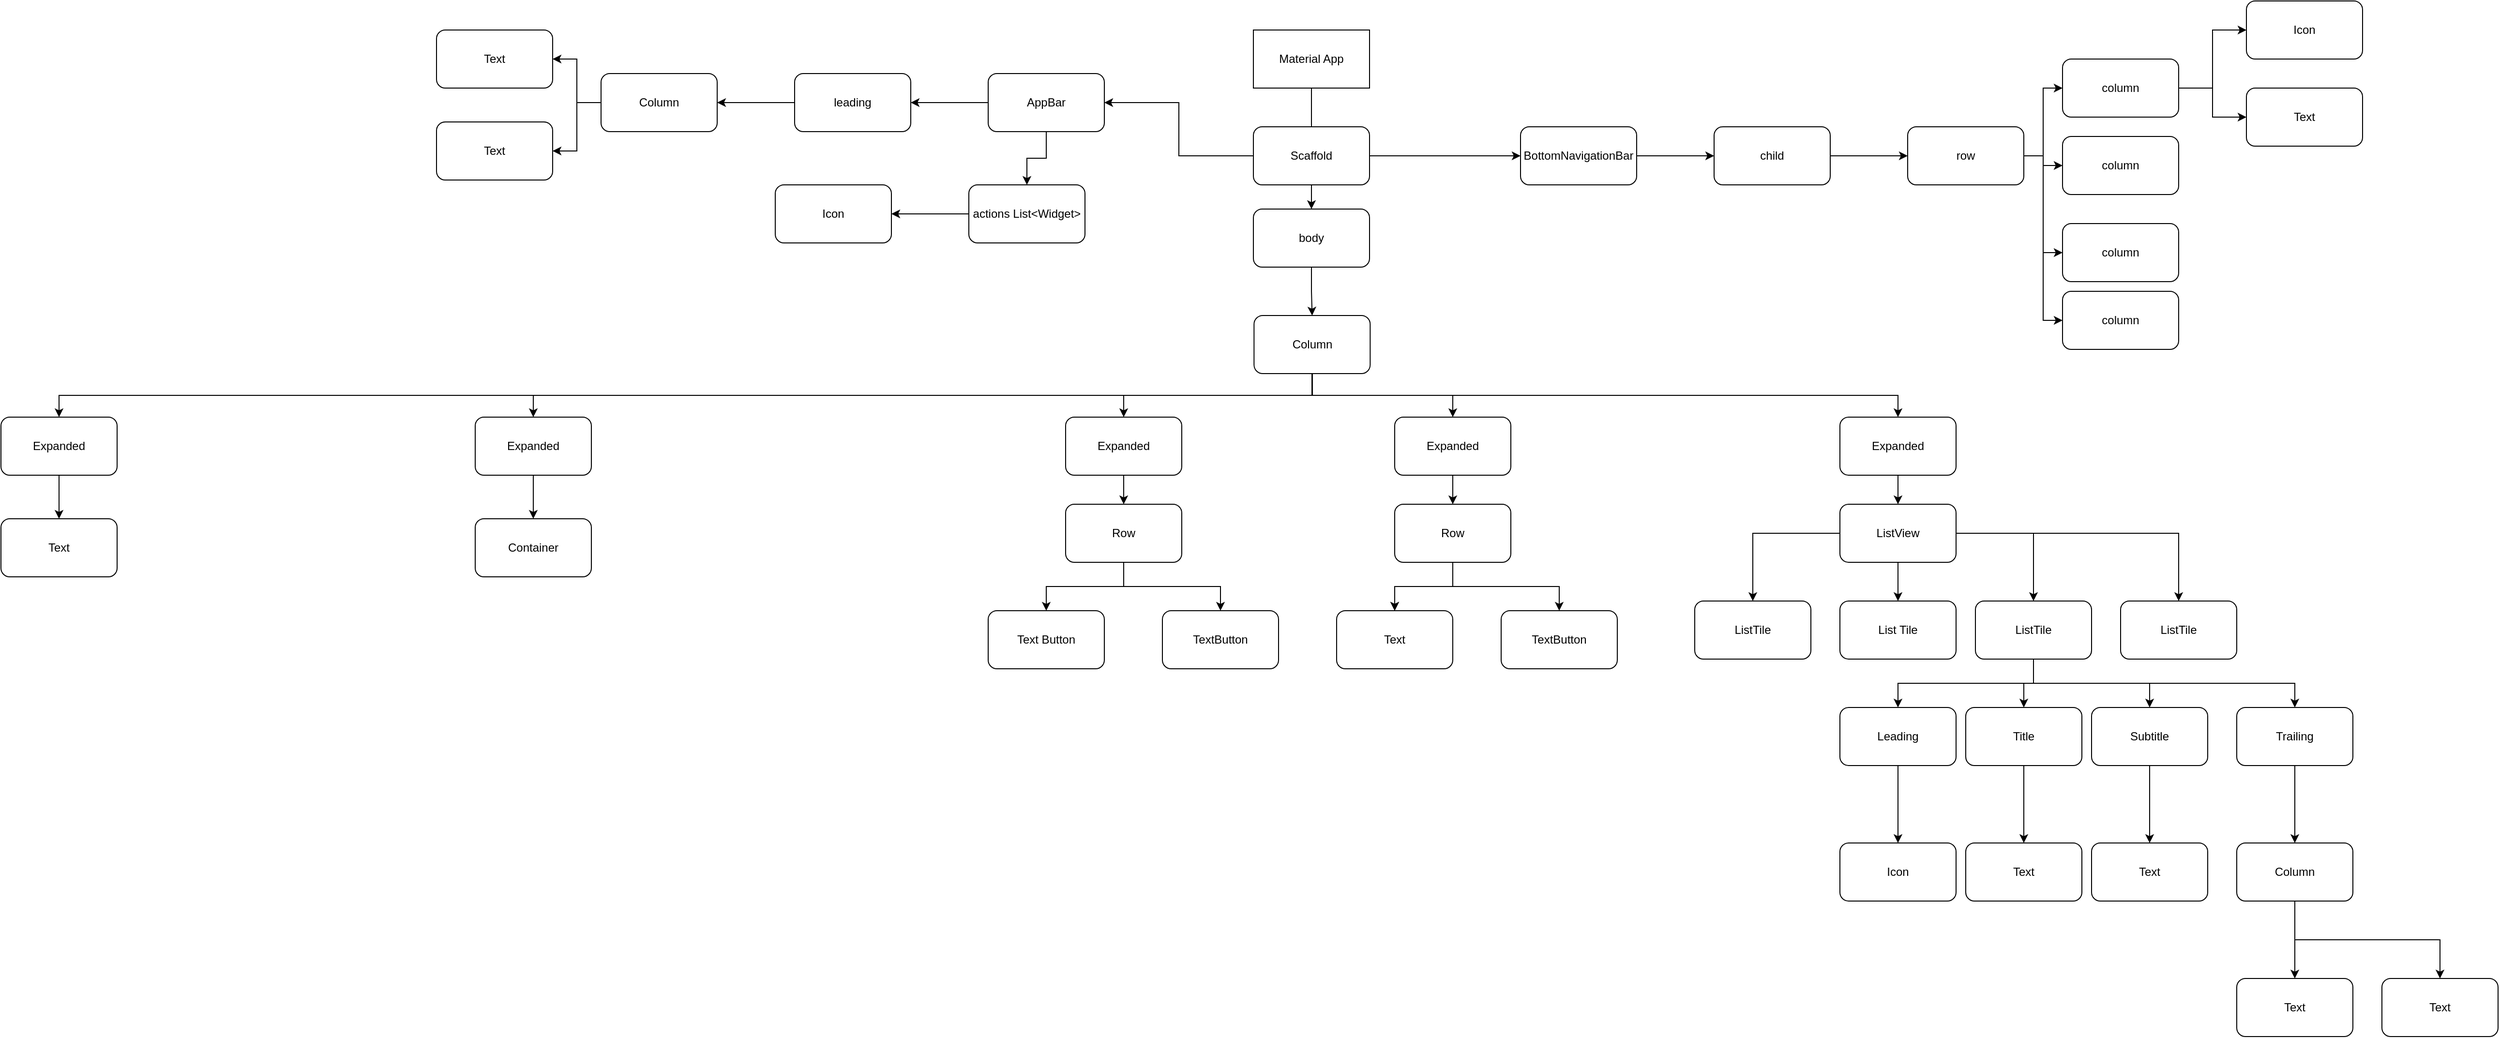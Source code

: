 <mxfile version="14.2.4" type="github">
  <diagram id="XXNjCRcLNOs-_Oih-5JJ" name="Page-1">
    <mxGraphModel dx="3550" dy="2186" grid="1" gridSize="10" guides="1" tooltips="1" connect="1" arrows="1" fold="1" page="1" pageScale="1" pageWidth="1654" pageHeight="1169" math="0" shadow="0">
      <root>
        <mxCell id="0" />
        <mxCell id="1" parent="0" />
        <mxCell id="fsW5h7MfF_Gdu7eXSSQo-9" style="edgeStyle=orthogonalEdgeStyle;rounded=0;orthogonalLoop=1;jettySize=auto;html=1;exitX=0;exitY=0.5;exitDx=0;exitDy=0;entryX=1;entryY=0.5;entryDx=0;entryDy=0;" edge="1" parent="1" source="fsW5h7MfF_Gdu7eXSSQo-3" target="fsW5h7MfF_Gdu7eXSSQo-6">
          <mxGeometry relative="1" as="geometry" />
        </mxCell>
        <mxCell id="fsW5h7MfF_Gdu7eXSSQo-11" style="edgeStyle=orthogonalEdgeStyle;rounded=0;orthogonalLoop=1;jettySize=auto;html=1;exitX=0.5;exitY=1;exitDx=0;exitDy=0;" edge="1" parent="1" source="fsW5h7MfF_Gdu7eXSSQo-3" target="fsW5h7MfF_Gdu7eXSSQo-10">
          <mxGeometry relative="1" as="geometry" />
        </mxCell>
        <mxCell id="fsW5h7MfF_Gdu7eXSSQo-13" style="edgeStyle=orthogonalEdgeStyle;rounded=0;orthogonalLoop=1;jettySize=auto;html=1;exitX=1;exitY=0.5;exitDx=0;exitDy=0;entryX=0;entryY=0.5;entryDx=0;entryDy=0;" edge="1" parent="1" source="fsW5h7MfF_Gdu7eXSSQo-3" target="fsW5h7MfF_Gdu7eXSSQo-14">
          <mxGeometry relative="1" as="geometry">
            <mxPoint x="1130" y="250" as="targetPoint" />
          </mxGeometry>
        </mxCell>
        <mxCell id="fsW5h7MfF_Gdu7eXSSQo-3" value="Scaffold" style="rounded=1;whiteSpace=wrap;html=1;" vertex="1" parent="1">
          <mxGeometry x="854" y="120" width="120" height="60" as="geometry" />
        </mxCell>
        <mxCell id="fsW5h7MfF_Gdu7eXSSQo-4" value="" style="endArrow=none;html=1;exitX=0.5;exitY=0;exitDx=0;exitDy=0;entryX=0.5;entryY=1;entryDx=0;entryDy=0;" edge="1" parent="1" source="fsW5h7MfF_Gdu7eXSSQo-3">
          <mxGeometry width="50" height="50" relative="1" as="geometry">
            <mxPoint x="894" y="70" as="sourcePoint" />
            <mxPoint x="914" y="80" as="targetPoint" />
          </mxGeometry>
        </mxCell>
        <mxCell id="fsW5h7MfF_Gdu7eXSSQo-5" value="Material App" style="rounded=0;whiteSpace=wrap;html=1;" vertex="1" parent="1">
          <mxGeometry x="854" y="20" width="120" height="60" as="geometry" />
        </mxCell>
        <mxCell id="fsW5h7MfF_Gdu7eXSSQo-96" value="" style="edgeStyle=orthogonalEdgeStyle;rounded=0;orthogonalLoop=1;jettySize=auto;html=1;" edge="1" parent="1" source="fsW5h7MfF_Gdu7eXSSQo-6" target="fsW5h7MfF_Gdu7eXSSQo-95">
          <mxGeometry relative="1" as="geometry" />
        </mxCell>
        <mxCell id="fsW5h7MfF_Gdu7eXSSQo-103" style="edgeStyle=orthogonalEdgeStyle;rounded=0;orthogonalLoop=1;jettySize=auto;html=1;exitX=0.5;exitY=1;exitDx=0;exitDy=0;" edge="1" parent="1" source="fsW5h7MfF_Gdu7eXSSQo-6" target="fsW5h7MfF_Gdu7eXSSQo-104">
          <mxGeometry relative="1" as="geometry">
            <mxPoint x="620" y="210" as="targetPoint" />
          </mxGeometry>
        </mxCell>
        <mxCell id="fsW5h7MfF_Gdu7eXSSQo-6" value="AppBar" style="rounded=1;whiteSpace=wrap;html=1;" vertex="1" parent="1">
          <mxGeometry x="580" y="65" width="120" height="60" as="geometry" />
        </mxCell>
        <mxCell id="fsW5h7MfF_Gdu7eXSSQo-15" style="edgeStyle=orthogonalEdgeStyle;rounded=0;orthogonalLoop=1;jettySize=auto;html=1;exitX=0.5;exitY=1;exitDx=0;exitDy=0;" edge="1" parent="1" source="fsW5h7MfF_Gdu7eXSSQo-10" target="fsW5h7MfF_Gdu7eXSSQo-16">
          <mxGeometry relative="1" as="geometry">
            <mxPoint x="914.667" y="345" as="targetPoint" />
          </mxGeometry>
        </mxCell>
        <mxCell id="fsW5h7MfF_Gdu7eXSSQo-10" value="body" style="rounded=1;whiteSpace=wrap;html=1;" vertex="1" parent="1">
          <mxGeometry x="854" y="205" width="120" height="60" as="geometry" />
        </mxCell>
        <mxCell id="fsW5h7MfF_Gdu7eXSSQo-80" value="" style="edgeStyle=orthogonalEdgeStyle;rounded=0;orthogonalLoop=1;jettySize=auto;html=1;" edge="1" parent="1" source="fsW5h7MfF_Gdu7eXSSQo-14" target="fsW5h7MfF_Gdu7eXSSQo-79">
          <mxGeometry relative="1" as="geometry" />
        </mxCell>
        <mxCell id="fsW5h7MfF_Gdu7eXSSQo-14" value="BottomNavigationBar" style="rounded=1;whiteSpace=wrap;html=1;" vertex="1" parent="1">
          <mxGeometry x="1130" y="120" width="120" height="60" as="geometry" />
        </mxCell>
        <mxCell id="fsW5h7MfF_Gdu7eXSSQo-18" value="" style="edgeStyle=orthogonalEdgeStyle;rounded=0;orthogonalLoop=1;jettySize=auto;html=1;exitX=0.5;exitY=1;exitDx=0;exitDy=0;" edge="1" parent="1" source="fsW5h7MfF_Gdu7eXSSQo-16" target="fsW5h7MfF_Gdu7eXSSQo-17">
          <mxGeometry relative="1" as="geometry" />
        </mxCell>
        <mxCell id="fsW5h7MfF_Gdu7eXSSQo-22" value="" style="edgeStyle=orthogonalEdgeStyle;rounded=0;orthogonalLoop=1;jettySize=auto;html=1;exitX=0.5;exitY=1;exitDx=0;exitDy=0;" edge="1" parent="1" source="fsW5h7MfF_Gdu7eXSSQo-16" target="fsW5h7MfF_Gdu7eXSSQo-21">
          <mxGeometry relative="1" as="geometry" />
        </mxCell>
        <mxCell id="fsW5h7MfF_Gdu7eXSSQo-26" value="" style="edgeStyle=orthogonalEdgeStyle;rounded=0;orthogonalLoop=1;jettySize=auto;html=1;exitX=0.5;exitY=1;exitDx=0;exitDy=0;" edge="1" parent="1" source="fsW5h7MfF_Gdu7eXSSQo-16" target="fsW5h7MfF_Gdu7eXSSQo-25">
          <mxGeometry relative="1" as="geometry" />
        </mxCell>
        <mxCell id="fsW5h7MfF_Gdu7eXSSQo-36" value="" style="edgeStyle=orthogonalEdgeStyle;rounded=0;orthogonalLoop=1;jettySize=auto;html=1;exitX=0.5;exitY=1;exitDx=0;exitDy=0;" edge="1" parent="1" source="fsW5h7MfF_Gdu7eXSSQo-16" target="fsW5h7MfF_Gdu7eXSSQo-35">
          <mxGeometry relative="1" as="geometry" />
        </mxCell>
        <mxCell id="fsW5h7MfF_Gdu7eXSSQo-44" style="edgeStyle=orthogonalEdgeStyle;rounded=0;orthogonalLoop=1;jettySize=auto;html=1;exitX=0.5;exitY=1;exitDx=0;exitDy=0;" edge="1" parent="1" source="fsW5h7MfF_Gdu7eXSSQo-16" target="fsW5h7MfF_Gdu7eXSSQo-45">
          <mxGeometry relative="1" as="geometry">
            <mxPoint x="1340" y="420" as="targetPoint" />
          </mxGeometry>
        </mxCell>
        <mxCell id="fsW5h7MfF_Gdu7eXSSQo-16" value="Column" style="rounded=1;whiteSpace=wrap;html=1;" vertex="1" parent="1">
          <mxGeometry x="854.667" y="315" width="120" height="60" as="geometry" />
        </mxCell>
        <mxCell id="fsW5h7MfF_Gdu7eXSSQo-20" value="" style="edgeStyle=orthogonalEdgeStyle;rounded=0;orthogonalLoop=1;jettySize=auto;html=1;exitX=0.5;exitY=1;exitDx=0;exitDy=0;" edge="1" parent="1" source="fsW5h7MfF_Gdu7eXSSQo-17" target="fsW5h7MfF_Gdu7eXSSQo-19">
          <mxGeometry relative="1" as="geometry" />
        </mxCell>
        <mxCell id="fsW5h7MfF_Gdu7eXSSQo-17" value="Expanded" style="whiteSpace=wrap;html=1;rounded=1;" vertex="1" parent="1">
          <mxGeometry x="-440.003" y="420" width="120" height="60" as="geometry" />
        </mxCell>
        <mxCell id="fsW5h7MfF_Gdu7eXSSQo-19" value="Text" style="whiteSpace=wrap;html=1;rounded=1;" vertex="1" parent="1">
          <mxGeometry x="-440.003" y="525" width="120" height="60" as="geometry" />
        </mxCell>
        <mxCell id="fsW5h7MfF_Gdu7eXSSQo-24" value="" style="edgeStyle=orthogonalEdgeStyle;rounded=0;orthogonalLoop=1;jettySize=auto;html=1;" edge="1" parent="1" source="fsW5h7MfF_Gdu7eXSSQo-21" target="fsW5h7MfF_Gdu7eXSSQo-23">
          <mxGeometry relative="1" as="geometry" />
        </mxCell>
        <mxCell id="fsW5h7MfF_Gdu7eXSSQo-21" value="&lt;div&gt;Expanded&lt;/div&gt;" style="rounded=1;whiteSpace=wrap;html=1;" vertex="1" parent="1">
          <mxGeometry x="49.997" y="420" width="120" height="60" as="geometry" />
        </mxCell>
        <mxCell id="fsW5h7MfF_Gdu7eXSSQo-23" value="Container" style="rounded=1;whiteSpace=wrap;html=1;" vertex="1" parent="1">
          <mxGeometry x="49.997" y="525" width="120" height="60" as="geometry" />
        </mxCell>
        <mxCell id="fsW5h7MfF_Gdu7eXSSQo-28" value="" style="edgeStyle=orthogonalEdgeStyle;rounded=0;orthogonalLoop=1;jettySize=auto;html=1;exitX=0.5;exitY=1;exitDx=0;exitDy=0;" edge="1" parent="1" source="fsW5h7MfF_Gdu7eXSSQo-25" target="fsW5h7MfF_Gdu7eXSSQo-27">
          <mxGeometry relative="1" as="geometry" />
        </mxCell>
        <mxCell id="fsW5h7MfF_Gdu7eXSSQo-25" value="&lt;div&gt;Expanded&lt;/div&gt;" style="whiteSpace=wrap;html=1;rounded=1;" vertex="1" parent="1">
          <mxGeometry x="659.997" y="420" width="120" height="60" as="geometry" />
        </mxCell>
        <mxCell id="fsW5h7MfF_Gdu7eXSSQo-30" value="" style="edgeStyle=orthogonalEdgeStyle;rounded=0;orthogonalLoop=1;jettySize=auto;html=1;" edge="1" parent="1" source="fsW5h7MfF_Gdu7eXSSQo-27" target="fsW5h7MfF_Gdu7eXSSQo-29">
          <mxGeometry relative="1" as="geometry" />
        </mxCell>
        <mxCell id="fsW5h7MfF_Gdu7eXSSQo-32" value="" style="edgeStyle=orthogonalEdgeStyle;rounded=0;orthogonalLoop=1;jettySize=auto;html=1;" edge="1" parent="1" source="fsW5h7MfF_Gdu7eXSSQo-27" target="fsW5h7MfF_Gdu7eXSSQo-31">
          <mxGeometry relative="1" as="geometry" />
        </mxCell>
        <mxCell id="fsW5h7MfF_Gdu7eXSSQo-27" value="Row" style="whiteSpace=wrap;html=1;rounded=1;" vertex="1" parent="1">
          <mxGeometry x="659.997" y="510" width="120" height="60" as="geometry" />
        </mxCell>
        <mxCell id="fsW5h7MfF_Gdu7eXSSQo-29" value="Text Button" style="whiteSpace=wrap;html=1;rounded=1;" vertex="1" parent="1">
          <mxGeometry x="579.997" y="620" width="120" height="60" as="geometry" />
        </mxCell>
        <mxCell id="fsW5h7MfF_Gdu7eXSSQo-31" value="TextButton" style="whiteSpace=wrap;html=1;rounded=1;" vertex="1" parent="1">
          <mxGeometry x="759.997" y="620" width="120" height="60" as="geometry" />
        </mxCell>
        <mxCell id="fsW5h7MfF_Gdu7eXSSQo-38" value="" style="edgeStyle=orthogonalEdgeStyle;rounded=0;orthogonalLoop=1;jettySize=auto;html=1;" edge="1" parent="1" source="fsW5h7MfF_Gdu7eXSSQo-35" target="fsW5h7MfF_Gdu7eXSSQo-37">
          <mxGeometry relative="1" as="geometry" />
        </mxCell>
        <mxCell id="fsW5h7MfF_Gdu7eXSSQo-35" value="Expanded" style="whiteSpace=wrap;html=1;rounded=1;" vertex="1" parent="1">
          <mxGeometry x="999.997" y="420" width="120" height="60" as="geometry" />
        </mxCell>
        <mxCell id="fsW5h7MfF_Gdu7eXSSQo-40" value="" style="edgeStyle=orthogonalEdgeStyle;rounded=0;orthogonalLoop=1;jettySize=auto;html=1;" edge="1" parent="1" source="fsW5h7MfF_Gdu7eXSSQo-37" target="fsW5h7MfF_Gdu7eXSSQo-39">
          <mxGeometry relative="1" as="geometry" />
        </mxCell>
        <mxCell id="fsW5h7MfF_Gdu7eXSSQo-41" value="" style="edgeStyle=orthogonalEdgeStyle;rounded=0;orthogonalLoop=1;jettySize=auto;html=1;" edge="1" parent="1" source="fsW5h7MfF_Gdu7eXSSQo-37" target="fsW5h7MfF_Gdu7eXSSQo-39">
          <mxGeometry relative="1" as="geometry" />
        </mxCell>
        <mxCell id="fsW5h7MfF_Gdu7eXSSQo-43" style="edgeStyle=orthogonalEdgeStyle;rounded=0;orthogonalLoop=1;jettySize=auto;html=1;exitX=0.5;exitY=1;exitDx=0;exitDy=0;entryX=0.5;entryY=0;entryDx=0;entryDy=0;" edge="1" parent="1" source="fsW5h7MfF_Gdu7eXSSQo-37" target="fsW5h7MfF_Gdu7eXSSQo-42">
          <mxGeometry relative="1" as="geometry" />
        </mxCell>
        <mxCell id="fsW5h7MfF_Gdu7eXSSQo-37" value="&lt;div&gt;Row&lt;/div&gt;" style="whiteSpace=wrap;html=1;rounded=1;" vertex="1" parent="1">
          <mxGeometry x="999.997" y="510" width="120" height="60" as="geometry" />
        </mxCell>
        <mxCell id="fsW5h7MfF_Gdu7eXSSQo-39" value="Text" style="whiteSpace=wrap;html=1;rounded=1;" vertex="1" parent="1">
          <mxGeometry x="939.997" y="620" width="120" height="60" as="geometry" />
        </mxCell>
        <mxCell id="fsW5h7MfF_Gdu7eXSSQo-42" value="TextButton" style="whiteSpace=wrap;html=1;rounded=1;" vertex="1" parent="1">
          <mxGeometry x="1109.997" y="620" width="120" height="60" as="geometry" />
        </mxCell>
        <mxCell id="fsW5h7MfF_Gdu7eXSSQo-47" value="" style="edgeStyle=orthogonalEdgeStyle;rounded=0;orthogonalLoop=1;jettySize=auto;html=1;" edge="1" parent="1" source="fsW5h7MfF_Gdu7eXSSQo-45" target="fsW5h7MfF_Gdu7eXSSQo-46">
          <mxGeometry relative="1" as="geometry" />
        </mxCell>
        <mxCell id="fsW5h7MfF_Gdu7eXSSQo-45" value="&lt;div&gt;Expanded&lt;/div&gt;" style="rounded=1;whiteSpace=wrap;html=1;" vertex="1" parent="1">
          <mxGeometry x="1460" y="420" width="120" height="60" as="geometry" />
        </mxCell>
        <mxCell id="fsW5h7MfF_Gdu7eXSSQo-49" value="" style="edgeStyle=orthogonalEdgeStyle;rounded=0;orthogonalLoop=1;jettySize=auto;html=1;" edge="1" parent="1" source="fsW5h7MfF_Gdu7eXSSQo-46" target="fsW5h7MfF_Gdu7eXSSQo-48">
          <mxGeometry relative="1" as="geometry" />
        </mxCell>
        <mxCell id="fsW5h7MfF_Gdu7eXSSQo-51" value="" style="edgeStyle=orthogonalEdgeStyle;rounded=0;orthogonalLoop=1;jettySize=auto;html=1;" edge="1" parent="1" source="fsW5h7MfF_Gdu7eXSSQo-46" target="fsW5h7MfF_Gdu7eXSSQo-50">
          <mxGeometry relative="1" as="geometry" />
        </mxCell>
        <mxCell id="fsW5h7MfF_Gdu7eXSSQo-53" value="" style="edgeStyle=orthogonalEdgeStyle;rounded=0;orthogonalLoop=1;jettySize=auto;html=1;" edge="1" parent="1" source="fsW5h7MfF_Gdu7eXSSQo-46" target="fsW5h7MfF_Gdu7eXSSQo-52">
          <mxGeometry relative="1" as="geometry" />
        </mxCell>
        <mxCell id="fsW5h7MfF_Gdu7eXSSQo-55" style="edgeStyle=orthogonalEdgeStyle;rounded=0;orthogonalLoop=1;jettySize=auto;html=1;exitX=1;exitY=0.5;exitDx=0;exitDy=0;entryX=0.5;entryY=0;entryDx=0;entryDy=0;" edge="1" parent="1" source="fsW5h7MfF_Gdu7eXSSQo-46" target="fsW5h7MfF_Gdu7eXSSQo-54">
          <mxGeometry relative="1" as="geometry" />
        </mxCell>
        <mxCell id="fsW5h7MfF_Gdu7eXSSQo-46" value="ListView" style="whiteSpace=wrap;html=1;rounded=1;" vertex="1" parent="1">
          <mxGeometry x="1460" y="510" width="120" height="60" as="geometry" />
        </mxCell>
        <mxCell id="fsW5h7MfF_Gdu7eXSSQo-48" value="ListTile" style="whiteSpace=wrap;html=1;rounded=1;" vertex="1" parent="1">
          <mxGeometry x="1310" y="610" width="120" height="60" as="geometry" />
        </mxCell>
        <mxCell id="fsW5h7MfF_Gdu7eXSSQo-50" value="List Tile" style="whiteSpace=wrap;html=1;rounded=1;" vertex="1" parent="1">
          <mxGeometry x="1460" y="610" width="120" height="60" as="geometry" />
        </mxCell>
        <mxCell id="fsW5h7MfF_Gdu7eXSSQo-59" value="" style="edgeStyle=orthogonalEdgeStyle;rounded=0;orthogonalLoop=1;jettySize=auto;html=1;exitX=0.5;exitY=1;exitDx=0;exitDy=0;" edge="1" parent="1" source="fsW5h7MfF_Gdu7eXSSQo-52" target="fsW5h7MfF_Gdu7eXSSQo-58">
          <mxGeometry relative="1" as="geometry" />
        </mxCell>
        <mxCell id="fsW5h7MfF_Gdu7eXSSQo-61" value="" style="edgeStyle=orthogonalEdgeStyle;rounded=0;orthogonalLoop=1;jettySize=auto;html=1;" edge="1" parent="1" source="fsW5h7MfF_Gdu7eXSSQo-52" target="fsW5h7MfF_Gdu7eXSSQo-60">
          <mxGeometry relative="1" as="geometry" />
        </mxCell>
        <mxCell id="fsW5h7MfF_Gdu7eXSSQo-63" style="edgeStyle=orthogonalEdgeStyle;rounded=0;orthogonalLoop=1;jettySize=auto;html=1;exitX=0.5;exitY=1;exitDx=0;exitDy=0;entryX=0.5;entryY=0;entryDx=0;entryDy=0;" edge="1" parent="1" source="fsW5h7MfF_Gdu7eXSSQo-52" target="fsW5h7MfF_Gdu7eXSSQo-62">
          <mxGeometry relative="1" as="geometry" />
        </mxCell>
        <mxCell id="fsW5h7MfF_Gdu7eXSSQo-64" style="edgeStyle=orthogonalEdgeStyle;rounded=0;orthogonalLoop=1;jettySize=auto;html=1;exitX=0.5;exitY=1;exitDx=0;exitDy=0;" edge="1" parent="1" source="fsW5h7MfF_Gdu7eXSSQo-52" target="fsW5h7MfF_Gdu7eXSSQo-65">
          <mxGeometry relative="1" as="geometry">
            <mxPoint x="1920" y="730" as="targetPoint" />
          </mxGeometry>
        </mxCell>
        <mxCell id="fsW5h7MfF_Gdu7eXSSQo-52" value="ListTile" style="whiteSpace=wrap;html=1;rounded=1;" vertex="1" parent="1">
          <mxGeometry x="1600" y="610" width="120" height="60" as="geometry" />
        </mxCell>
        <mxCell id="fsW5h7MfF_Gdu7eXSSQo-54" value="ListTile" style="whiteSpace=wrap;html=1;rounded=1;" vertex="1" parent="1">
          <mxGeometry x="1750" y="610" width="120" height="60" as="geometry" />
        </mxCell>
        <mxCell id="fsW5h7MfF_Gdu7eXSSQo-77" value="" style="edgeStyle=orthogonalEdgeStyle;rounded=0;orthogonalLoop=1;jettySize=auto;html=1;" edge="1" parent="1" source="fsW5h7MfF_Gdu7eXSSQo-58" target="fsW5h7MfF_Gdu7eXSSQo-76">
          <mxGeometry relative="1" as="geometry" />
        </mxCell>
        <mxCell id="fsW5h7MfF_Gdu7eXSSQo-58" value="Leading" style="whiteSpace=wrap;html=1;rounded=1;" vertex="1" parent="1">
          <mxGeometry x="1460" y="720" width="120" height="60" as="geometry" />
        </mxCell>
        <mxCell id="fsW5h7MfF_Gdu7eXSSQo-75" value="" style="edgeStyle=orthogonalEdgeStyle;rounded=0;orthogonalLoop=1;jettySize=auto;html=1;" edge="1" parent="1" source="fsW5h7MfF_Gdu7eXSSQo-60" target="fsW5h7MfF_Gdu7eXSSQo-74">
          <mxGeometry relative="1" as="geometry" />
        </mxCell>
        <mxCell id="fsW5h7MfF_Gdu7eXSSQo-60" value="Title" style="whiteSpace=wrap;html=1;rounded=1;" vertex="1" parent="1">
          <mxGeometry x="1590" y="720" width="120" height="60" as="geometry" />
        </mxCell>
        <mxCell id="fsW5h7MfF_Gdu7eXSSQo-73" value="" style="edgeStyle=orthogonalEdgeStyle;rounded=0;orthogonalLoop=1;jettySize=auto;html=1;" edge="1" parent="1" source="fsW5h7MfF_Gdu7eXSSQo-62" target="fsW5h7MfF_Gdu7eXSSQo-72">
          <mxGeometry relative="1" as="geometry" />
        </mxCell>
        <mxCell id="fsW5h7MfF_Gdu7eXSSQo-62" value="Subtitle" style="whiteSpace=wrap;html=1;rounded=1;" vertex="1" parent="1">
          <mxGeometry x="1720" y="720" width="120" height="60" as="geometry" />
        </mxCell>
        <mxCell id="fsW5h7MfF_Gdu7eXSSQo-67" value="" style="edgeStyle=orthogonalEdgeStyle;rounded=0;orthogonalLoop=1;jettySize=auto;html=1;" edge="1" parent="1" source="fsW5h7MfF_Gdu7eXSSQo-65" target="fsW5h7MfF_Gdu7eXSSQo-66">
          <mxGeometry relative="1" as="geometry" />
        </mxCell>
        <mxCell id="fsW5h7MfF_Gdu7eXSSQo-65" value="Trailing" style="rounded=1;whiteSpace=wrap;html=1;" vertex="1" parent="1">
          <mxGeometry x="1870" y="720" width="120" height="60" as="geometry" />
        </mxCell>
        <mxCell id="fsW5h7MfF_Gdu7eXSSQo-69" value="" style="edgeStyle=orthogonalEdgeStyle;rounded=0;orthogonalLoop=1;jettySize=auto;html=1;" edge="1" parent="1" source="fsW5h7MfF_Gdu7eXSSQo-66" target="fsW5h7MfF_Gdu7eXSSQo-68">
          <mxGeometry relative="1" as="geometry" />
        </mxCell>
        <mxCell id="fsW5h7MfF_Gdu7eXSSQo-71" style="edgeStyle=orthogonalEdgeStyle;rounded=0;orthogonalLoop=1;jettySize=auto;html=1;exitX=0.5;exitY=1;exitDx=0;exitDy=0;entryX=0.5;entryY=0;entryDx=0;entryDy=0;" edge="1" parent="1" source="fsW5h7MfF_Gdu7eXSSQo-66" target="fsW5h7MfF_Gdu7eXSSQo-70">
          <mxGeometry relative="1" as="geometry" />
        </mxCell>
        <mxCell id="fsW5h7MfF_Gdu7eXSSQo-66" value="Column" style="whiteSpace=wrap;html=1;rounded=1;" vertex="1" parent="1">
          <mxGeometry x="1870" y="860" width="120" height="60" as="geometry" />
        </mxCell>
        <mxCell id="fsW5h7MfF_Gdu7eXSSQo-68" value="Text" style="whiteSpace=wrap;html=1;rounded=1;" vertex="1" parent="1">
          <mxGeometry x="1870" y="1000" width="120" height="60" as="geometry" />
        </mxCell>
        <mxCell id="fsW5h7MfF_Gdu7eXSSQo-70" value="Text" style="whiteSpace=wrap;html=1;rounded=1;" vertex="1" parent="1">
          <mxGeometry x="2020" y="1000" width="120" height="60" as="geometry" />
        </mxCell>
        <mxCell id="fsW5h7MfF_Gdu7eXSSQo-72" value="Text" style="whiteSpace=wrap;html=1;rounded=1;" vertex="1" parent="1">
          <mxGeometry x="1720" y="860" width="120" height="60" as="geometry" />
        </mxCell>
        <mxCell id="fsW5h7MfF_Gdu7eXSSQo-74" value="Text" style="whiteSpace=wrap;html=1;rounded=1;" vertex="1" parent="1">
          <mxGeometry x="1590" y="860" width="120" height="60" as="geometry" />
        </mxCell>
        <mxCell id="fsW5h7MfF_Gdu7eXSSQo-76" value="Icon" style="whiteSpace=wrap;html=1;rounded=1;" vertex="1" parent="1">
          <mxGeometry x="1460" y="860" width="120" height="60" as="geometry" />
        </mxCell>
        <mxCell id="fsW5h7MfF_Gdu7eXSSQo-82" value="" style="edgeStyle=orthogonalEdgeStyle;rounded=0;orthogonalLoop=1;jettySize=auto;html=1;" edge="1" parent="1" source="fsW5h7MfF_Gdu7eXSSQo-79" target="fsW5h7MfF_Gdu7eXSSQo-81">
          <mxGeometry relative="1" as="geometry" />
        </mxCell>
        <mxCell id="fsW5h7MfF_Gdu7eXSSQo-79" value="child" style="whiteSpace=wrap;html=1;rounded=1;" vertex="1" parent="1">
          <mxGeometry x="1330" y="120" width="120" height="60" as="geometry" />
        </mxCell>
        <mxCell id="fsW5h7MfF_Gdu7eXSSQo-84" value="" style="edgeStyle=orthogonalEdgeStyle;rounded=0;orthogonalLoop=1;jettySize=auto;html=1;entryX=0;entryY=0.5;entryDx=0;entryDy=0;" edge="1" parent="1" source="fsW5h7MfF_Gdu7eXSSQo-81" target="fsW5h7MfF_Gdu7eXSSQo-83">
          <mxGeometry relative="1" as="geometry" />
        </mxCell>
        <mxCell id="fsW5h7MfF_Gdu7eXSSQo-86" style="edgeStyle=orthogonalEdgeStyle;rounded=0;orthogonalLoop=1;jettySize=auto;html=1;exitX=1;exitY=0.5;exitDx=0;exitDy=0;entryX=0;entryY=0.5;entryDx=0;entryDy=0;" edge="1" parent="1" source="fsW5h7MfF_Gdu7eXSSQo-81" target="fsW5h7MfF_Gdu7eXSSQo-85">
          <mxGeometry relative="1" as="geometry" />
        </mxCell>
        <mxCell id="fsW5h7MfF_Gdu7eXSSQo-88" style="edgeStyle=orthogonalEdgeStyle;rounded=0;orthogonalLoop=1;jettySize=auto;html=1;exitX=1;exitY=0.5;exitDx=0;exitDy=0;entryX=0;entryY=0.5;entryDx=0;entryDy=0;" edge="1" parent="1" source="fsW5h7MfF_Gdu7eXSSQo-81" target="fsW5h7MfF_Gdu7eXSSQo-87">
          <mxGeometry relative="1" as="geometry" />
        </mxCell>
        <mxCell id="fsW5h7MfF_Gdu7eXSSQo-90" style="edgeStyle=orthogonalEdgeStyle;rounded=0;orthogonalLoop=1;jettySize=auto;html=1;exitX=1;exitY=0.5;exitDx=0;exitDy=0;entryX=0;entryY=0.5;entryDx=0;entryDy=0;" edge="1" parent="1" source="fsW5h7MfF_Gdu7eXSSQo-81" target="fsW5h7MfF_Gdu7eXSSQo-89">
          <mxGeometry relative="1" as="geometry" />
        </mxCell>
        <mxCell id="fsW5h7MfF_Gdu7eXSSQo-81" value="row" style="whiteSpace=wrap;html=1;rounded=1;" vertex="1" parent="1">
          <mxGeometry x="1530" y="120" width="120" height="60" as="geometry" />
        </mxCell>
        <mxCell id="fsW5h7MfF_Gdu7eXSSQo-92" value="" style="edgeStyle=orthogonalEdgeStyle;rounded=0;orthogonalLoop=1;jettySize=auto;html=1;entryX=0;entryY=0.5;entryDx=0;entryDy=0;" edge="1" parent="1" source="fsW5h7MfF_Gdu7eXSSQo-83" target="fsW5h7MfF_Gdu7eXSSQo-91">
          <mxGeometry relative="1" as="geometry" />
        </mxCell>
        <mxCell id="fsW5h7MfF_Gdu7eXSSQo-94" style="edgeStyle=orthogonalEdgeStyle;rounded=0;orthogonalLoop=1;jettySize=auto;html=1;exitX=1;exitY=0.5;exitDx=0;exitDy=0;entryX=0;entryY=0.5;entryDx=0;entryDy=0;" edge="1" parent="1" source="fsW5h7MfF_Gdu7eXSSQo-83" target="fsW5h7MfF_Gdu7eXSSQo-93">
          <mxGeometry relative="1" as="geometry" />
        </mxCell>
        <mxCell id="fsW5h7MfF_Gdu7eXSSQo-83" value="column" style="whiteSpace=wrap;html=1;rounded=1;" vertex="1" parent="1">
          <mxGeometry x="1690" y="50" width="120" height="60" as="geometry" />
        </mxCell>
        <mxCell id="fsW5h7MfF_Gdu7eXSSQo-85" value="column" style="whiteSpace=wrap;html=1;rounded=1;" vertex="1" parent="1">
          <mxGeometry x="1690" y="130" width="120" height="60" as="geometry" />
        </mxCell>
        <mxCell id="fsW5h7MfF_Gdu7eXSSQo-87" value="column" style="whiteSpace=wrap;html=1;rounded=1;" vertex="1" parent="1">
          <mxGeometry x="1690" y="220" width="120" height="60" as="geometry" />
        </mxCell>
        <mxCell id="fsW5h7MfF_Gdu7eXSSQo-89" value="column" style="whiteSpace=wrap;html=1;rounded=1;" vertex="1" parent="1">
          <mxGeometry x="1690" y="290" width="120" height="60" as="geometry" />
        </mxCell>
        <mxCell id="fsW5h7MfF_Gdu7eXSSQo-91" value="Icon" style="whiteSpace=wrap;html=1;rounded=1;" vertex="1" parent="1">
          <mxGeometry x="1880" y="-10" width="120" height="60" as="geometry" />
        </mxCell>
        <mxCell id="fsW5h7MfF_Gdu7eXSSQo-93" value="Text" style="whiteSpace=wrap;html=1;rounded=1;" vertex="1" parent="1">
          <mxGeometry x="1880" y="80" width="120" height="60" as="geometry" />
        </mxCell>
        <mxCell id="fsW5h7MfF_Gdu7eXSSQo-98" value="" style="edgeStyle=orthogonalEdgeStyle;rounded=0;orthogonalLoop=1;jettySize=auto;html=1;" edge="1" parent="1" source="fsW5h7MfF_Gdu7eXSSQo-95" target="fsW5h7MfF_Gdu7eXSSQo-97">
          <mxGeometry relative="1" as="geometry" />
        </mxCell>
        <mxCell id="fsW5h7MfF_Gdu7eXSSQo-95" value="leading" style="whiteSpace=wrap;html=1;rounded=1;" vertex="1" parent="1">
          <mxGeometry x="380" y="65" width="120" height="60" as="geometry" />
        </mxCell>
        <mxCell id="fsW5h7MfF_Gdu7eXSSQo-100" value="" style="edgeStyle=orthogonalEdgeStyle;rounded=0;orthogonalLoop=1;jettySize=auto;html=1;" edge="1" parent="1" source="fsW5h7MfF_Gdu7eXSSQo-97" target="fsW5h7MfF_Gdu7eXSSQo-99">
          <mxGeometry relative="1" as="geometry" />
        </mxCell>
        <mxCell id="fsW5h7MfF_Gdu7eXSSQo-102" value="" style="edgeStyle=orthogonalEdgeStyle;rounded=0;orthogonalLoop=1;jettySize=auto;html=1;" edge="1" parent="1" source="fsW5h7MfF_Gdu7eXSSQo-97" target="fsW5h7MfF_Gdu7eXSSQo-101">
          <mxGeometry relative="1" as="geometry" />
        </mxCell>
        <mxCell id="fsW5h7MfF_Gdu7eXSSQo-97" value="Column" style="whiteSpace=wrap;html=1;rounded=1;" vertex="1" parent="1">
          <mxGeometry x="180" y="65" width="120" height="60" as="geometry" />
        </mxCell>
        <mxCell id="fsW5h7MfF_Gdu7eXSSQo-99" value="Text" style="whiteSpace=wrap;html=1;rounded=1;" vertex="1" parent="1">
          <mxGeometry x="10" y="20" width="120" height="60" as="geometry" />
        </mxCell>
        <mxCell id="fsW5h7MfF_Gdu7eXSSQo-101" value="Text" style="whiteSpace=wrap;html=1;rounded=1;" vertex="1" parent="1">
          <mxGeometry x="10" y="115" width="120" height="60" as="geometry" />
        </mxCell>
        <mxCell id="fsW5h7MfF_Gdu7eXSSQo-106" value="" style="edgeStyle=orthogonalEdgeStyle;rounded=0;orthogonalLoop=1;jettySize=auto;html=1;" edge="1" parent="1" source="fsW5h7MfF_Gdu7eXSSQo-104" target="fsW5h7MfF_Gdu7eXSSQo-105">
          <mxGeometry relative="1" as="geometry" />
        </mxCell>
        <mxCell id="fsW5h7MfF_Gdu7eXSSQo-104" value="actions List&amp;lt;Widget&amp;gt;" style="rounded=1;whiteSpace=wrap;html=1;" vertex="1" parent="1">
          <mxGeometry x="560" y="180" width="120" height="60" as="geometry" />
        </mxCell>
        <mxCell id="fsW5h7MfF_Gdu7eXSSQo-105" value="Icon" style="whiteSpace=wrap;html=1;rounded=1;" vertex="1" parent="1">
          <mxGeometry x="360" y="180" width="120" height="60" as="geometry" />
        </mxCell>
      </root>
    </mxGraphModel>
  </diagram>
</mxfile>
